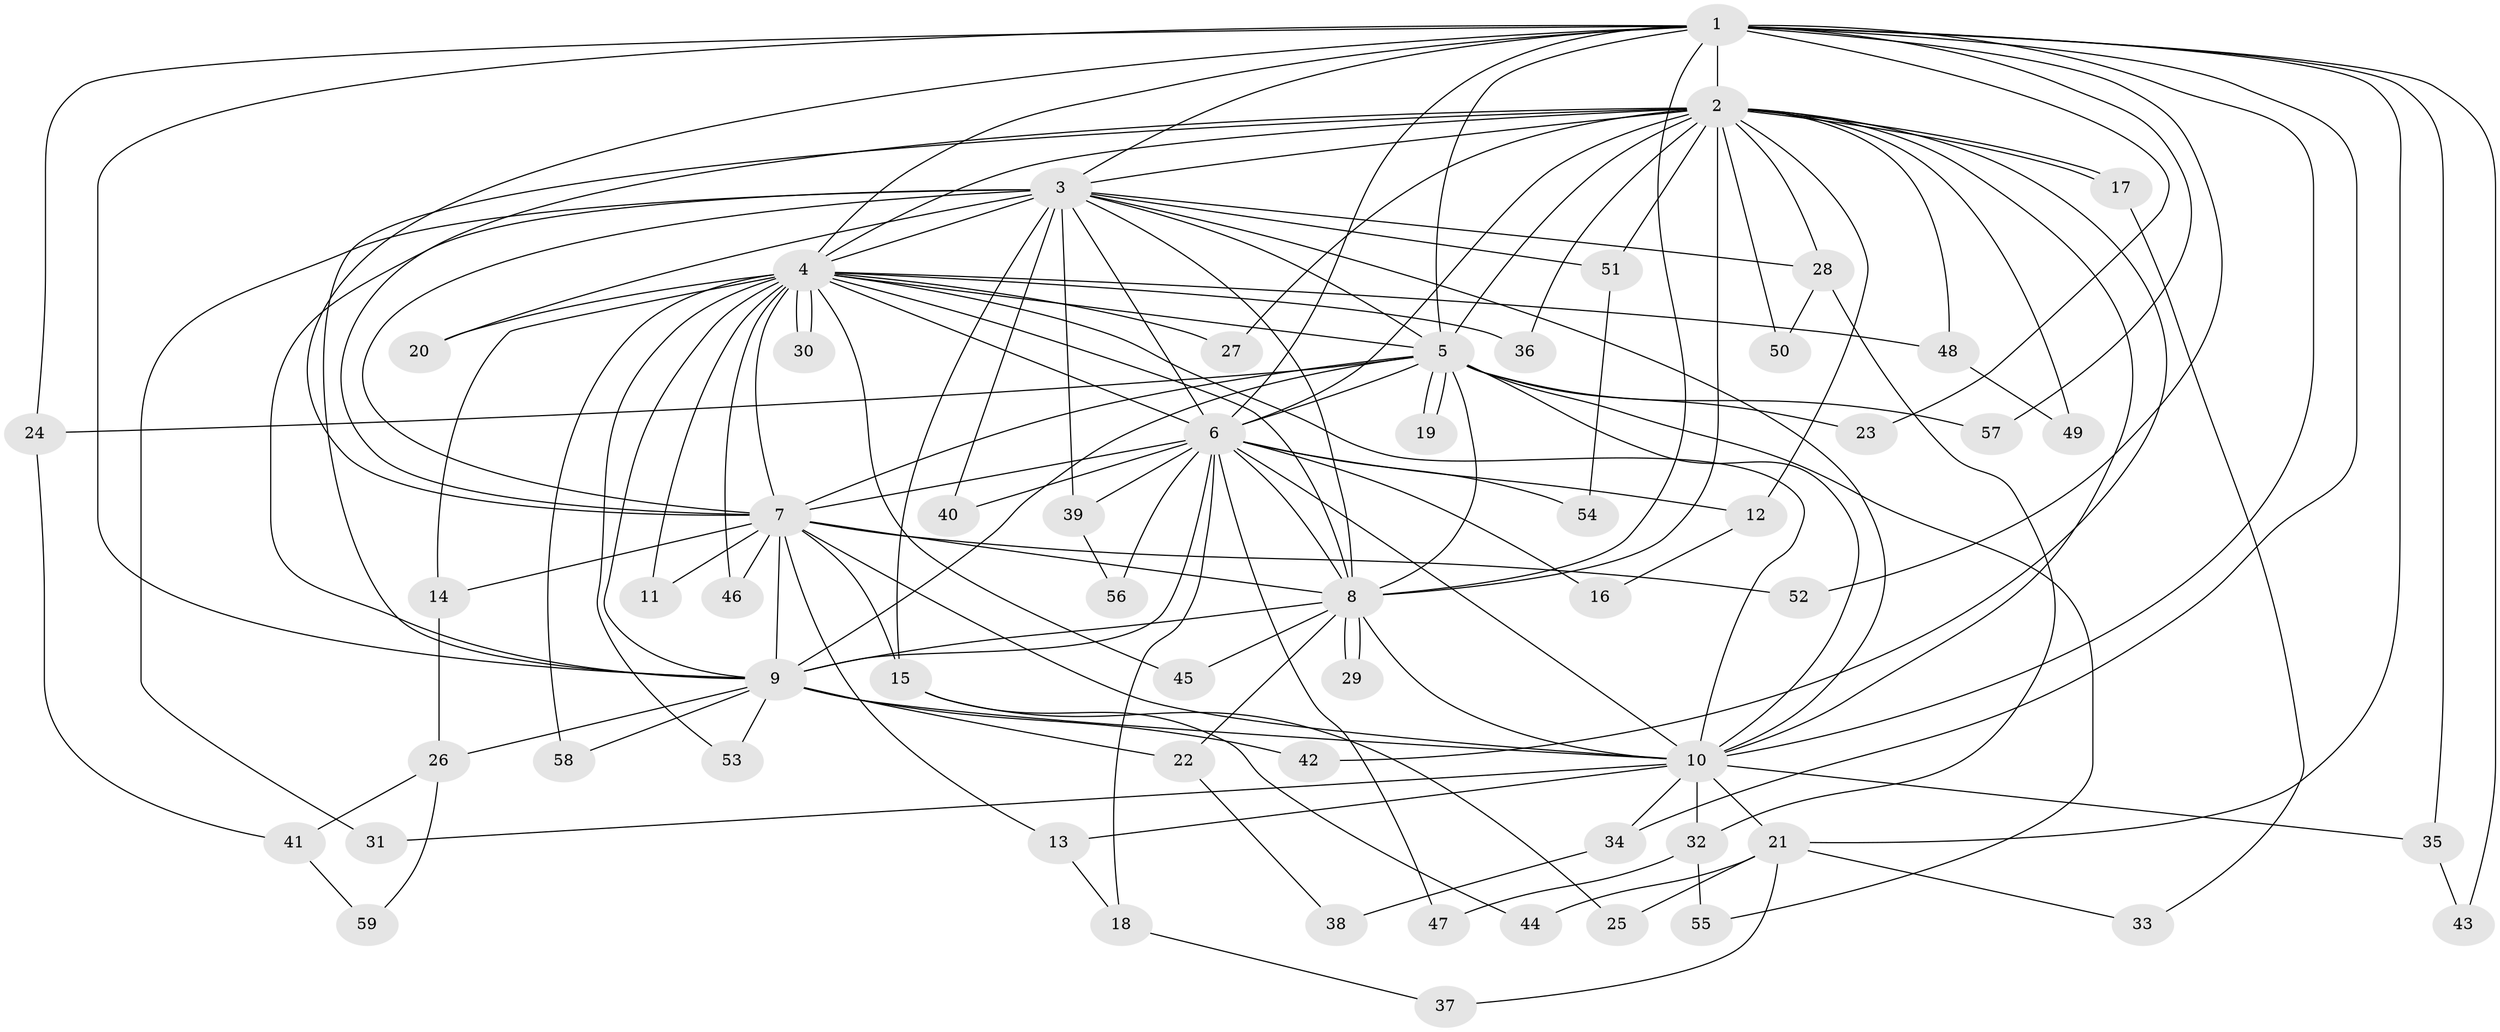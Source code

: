 // coarse degree distribution, {11: 0.03333333333333333, 14: 0.06666666666666667, 15: 0.03333333333333333, 9: 0.03333333333333333, 8: 0.06666666666666667, 5: 0.1, 6: 0.03333333333333333, 2: 0.3, 1: 0.16666666666666666, 4: 0.06666666666666667, 3: 0.1}
// Generated by graph-tools (version 1.1) at 2025/49/03/04/25 22:49:39]
// undirected, 59 vertices, 143 edges
graph export_dot {
  node [color=gray90,style=filled];
  1;
  2;
  3;
  4;
  5;
  6;
  7;
  8;
  9;
  10;
  11;
  12;
  13;
  14;
  15;
  16;
  17;
  18;
  19;
  20;
  21;
  22;
  23;
  24;
  25;
  26;
  27;
  28;
  29;
  30;
  31;
  32;
  33;
  34;
  35;
  36;
  37;
  38;
  39;
  40;
  41;
  42;
  43;
  44;
  45;
  46;
  47;
  48;
  49;
  50;
  51;
  52;
  53;
  54;
  55;
  56;
  57;
  58;
  59;
  1 -- 2;
  1 -- 3;
  1 -- 4;
  1 -- 5;
  1 -- 6;
  1 -- 7;
  1 -- 8;
  1 -- 9;
  1 -- 10;
  1 -- 21;
  1 -- 23;
  1 -- 24;
  1 -- 34;
  1 -- 35;
  1 -- 43;
  1 -- 52;
  1 -- 57;
  2 -- 3;
  2 -- 4;
  2 -- 5;
  2 -- 6;
  2 -- 7;
  2 -- 8;
  2 -- 9;
  2 -- 10;
  2 -- 12;
  2 -- 17;
  2 -- 17;
  2 -- 27;
  2 -- 28;
  2 -- 36;
  2 -- 42;
  2 -- 48;
  2 -- 49;
  2 -- 50;
  2 -- 51;
  3 -- 4;
  3 -- 5;
  3 -- 6;
  3 -- 7;
  3 -- 8;
  3 -- 9;
  3 -- 10;
  3 -- 15;
  3 -- 20;
  3 -- 28;
  3 -- 31;
  3 -- 39;
  3 -- 40;
  3 -- 51;
  4 -- 5;
  4 -- 6;
  4 -- 7;
  4 -- 8;
  4 -- 9;
  4 -- 10;
  4 -- 11;
  4 -- 14;
  4 -- 20;
  4 -- 27;
  4 -- 30;
  4 -- 30;
  4 -- 36;
  4 -- 45;
  4 -- 46;
  4 -- 48;
  4 -- 53;
  4 -- 58;
  5 -- 6;
  5 -- 7;
  5 -- 8;
  5 -- 9;
  5 -- 10;
  5 -- 19;
  5 -- 19;
  5 -- 23;
  5 -- 24;
  5 -- 55;
  5 -- 57;
  6 -- 7;
  6 -- 8;
  6 -- 9;
  6 -- 10;
  6 -- 12;
  6 -- 16;
  6 -- 18;
  6 -- 39;
  6 -- 40;
  6 -- 47;
  6 -- 54;
  6 -- 56;
  7 -- 8;
  7 -- 9;
  7 -- 10;
  7 -- 11;
  7 -- 13;
  7 -- 14;
  7 -- 15;
  7 -- 46;
  7 -- 52;
  8 -- 9;
  8 -- 10;
  8 -- 22;
  8 -- 29;
  8 -- 29;
  8 -- 45;
  9 -- 10;
  9 -- 22;
  9 -- 26;
  9 -- 42;
  9 -- 53;
  9 -- 58;
  10 -- 13;
  10 -- 21;
  10 -- 31;
  10 -- 32;
  10 -- 34;
  10 -- 35;
  12 -- 16;
  13 -- 18;
  14 -- 26;
  15 -- 25;
  15 -- 44;
  17 -- 33;
  18 -- 37;
  21 -- 25;
  21 -- 33;
  21 -- 37;
  21 -- 44;
  22 -- 38;
  24 -- 41;
  26 -- 41;
  26 -- 59;
  28 -- 32;
  28 -- 50;
  32 -- 47;
  32 -- 55;
  34 -- 38;
  35 -- 43;
  39 -- 56;
  41 -- 59;
  48 -- 49;
  51 -- 54;
}
